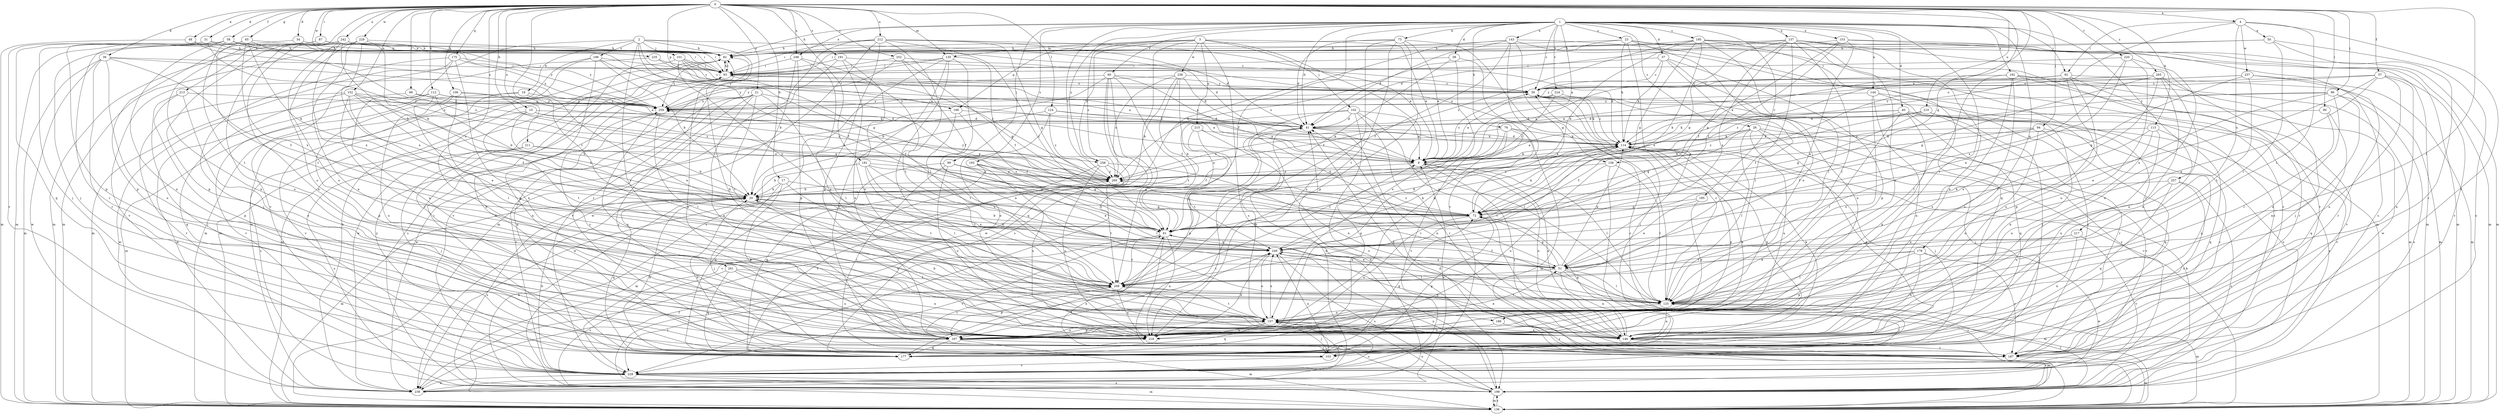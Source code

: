 strict digraph  {
0;
1;
2;
3;
4;
9;
10;
17;
19;
20;
21;
23;
26;
30;
31;
34;
36;
37;
38;
40;
41;
48;
50;
51;
57;
58;
60;
61;
65;
72;
73;
76;
82;
87;
90;
92;
93;
94;
96;
98;
99;
101;
102;
103;
106;
112;
113;
114;
124;
125;
135;
136;
137;
143;
144;
146;
152;
153;
156;
157;
166;
167;
175;
176;
177;
181;
185;
186;
187;
191;
192;
193;
195;
196;
198;
208;
210;
211;
212;
213;
215;
217;
218;
220;
224;
228;
229;
235;
236;
237;
238;
242;
248;
249;
252;
257;
258;
259;
261;
265;
269;
0 -> 4  [label=a];
0 -> 9  [label=a];
0 -> 10  [label=b];
0 -> 17  [label=b];
0 -> 21  [label=c];
0 -> 31  [label=d];
0 -> 34  [label=d];
0 -> 36  [label=d];
0 -> 48  [label=e];
0 -> 57  [label=f];
0 -> 58  [label=f];
0 -> 65  [label=g];
0 -> 72  [label=g];
0 -> 87  [label=i];
0 -> 90  [label=i];
0 -> 94  [label=j];
0 -> 96  [label=j];
0 -> 98  [label=j];
0 -> 106  [label=k];
0 -> 112  [label=k];
0 -> 113  [label=k];
0 -> 124  [label=l];
0 -> 125  [label=l];
0 -> 135  [label=m];
0 -> 152  [label=o];
0 -> 166  [label=p];
0 -> 175  [label=q];
0 -> 181  [label=r];
0 -> 191  [label=s];
0 -> 208  [label=t];
0 -> 210  [label=u];
0 -> 211  [label=u];
0 -> 212  [label=u];
0 -> 213  [label=u];
0 -> 220  [label=v];
0 -> 229  [label=w];
0 -> 235  [label=w];
0 -> 242  [label=x];
0 -> 248  [label=x];
0 -> 252  [label=y];
0 -> 261  [label=z];
0 -> 265  [label=z];
1 -> 9  [label=a];
1 -> 23  [label=c];
1 -> 26  [label=c];
1 -> 30  [label=c];
1 -> 37  [label=d];
1 -> 38  [label=d];
1 -> 40  [label=d];
1 -> 41  [label=d];
1 -> 60  [label=f];
1 -> 61  [label=f];
1 -> 73  [label=h];
1 -> 76  [label=h];
1 -> 82  [label=h];
1 -> 92  [label=i];
1 -> 99  [label=j];
1 -> 137  [label=n];
1 -> 143  [label=n];
1 -> 144  [label=n];
1 -> 153  [label=o];
1 -> 176  [label=q];
1 -> 185  [label=r];
1 -> 186  [label=r];
1 -> 192  [label=s];
1 -> 193  [label=s];
1 -> 195  [label=s];
1 -> 224  [label=v];
1 -> 248  [label=x];
1 -> 257  [label=y];
1 -> 258  [label=y];
1 -> 269  [label=z];
2 -> 19  [label=b];
2 -> 61  [label=f];
2 -> 72  [label=g];
2 -> 82  [label=h];
2 -> 101  [label=j];
2 -> 156  [label=o];
2 -> 186  [label=r];
2 -> 187  [label=r];
2 -> 196  [label=s];
2 -> 228  [label=v];
3 -> 9  [label=a];
3 -> 102  [label=j];
3 -> 135  [label=m];
3 -> 146  [label=n];
3 -> 166  [label=p];
3 -> 198  [label=s];
3 -> 215  [label=u];
3 -> 228  [label=v];
3 -> 236  [label=w];
3 -> 258  [label=y];
3 -> 269  [label=z];
4 -> 50  [label=e];
4 -> 92  [label=i];
4 -> 125  [label=l];
4 -> 156  [label=o];
4 -> 187  [label=r];
4 -> 217  [label=u];
4 -> 237  [label=w];
9 -> 30  [label=c];
9 -> 114  [label=k];
9 -> 125  [label=l];
9 -> 146  [label=n];
9 -> 187  [label=r];
9 -> 269  [label=z];
10 -> 20  [label=b];
10 -> 41  [label=d];
10 -> 198  [label=s];
10 -> 208  [label=t];
10 -> 258  [label=y];
10 -> 269  [label=z];
17 -> 20  [label=b];
17 -> 51  [label=e];
17 -> 103  [label=j];
17 -> 167  [label=p];
17 -> 208  [label=t];
19 -> 51  [label=e];
19 -> 136  [label=m];
19 -> 228  [label=v];
19 -> 259  [label=y];
20 -> 72  [label=g];
20 -> 136  [label=m];
20 -> 177  [label=q];
20 -> 198  [label=s];
20 -> 218  [label=u];
20 -> 249  [label=x];
21 -> 72  [label=g];
21 -> 125  [label=l];
21 -> 146  [label=n];
21 -> 177  [label=q];
21 -> 187  [label=r];
21 -> 208  [label=t];
21 -> 238  [label=w];
21 -> 259  [label=y];
23 -> 51  [label=e];
23 -> 82  [label=h];
23 -> 114  [label=k];
23 -> 136  [label=m];
23 -> 157  [label=o];
23 -> 228  [label=v];
23 -> 269  [label=z];
26 -> 9  [label=a];
26 -> 61  [label=f];
26 -> 103  [label=j];
26 -> 114  [label=k];
26 -> 125  [label=l];
26 -> 177  [label=q];
26 -> 218  [label=u];
26 -> 228  [label=v];
30 -> 93  [label=i];
30 -> 103  [label=j];
30 -> 114  [label=k];
30 -> 198  [label=s];
30 -> 259  [label=y];
31 -> 82  [label=h];
31 -> 93  [label=i];
31 -> 177  [label=q];
31 -> 228  [label=v];
31 -> 269  [label=z];
34 -> 9  [label=a];
34 -> 82  [label=h];
34 -> 103  [label=j];
36 -> 9  [label=a];
36 -> 61  [label=f];
36 -> 93  [label=i];
36 -> 136  [label=m];
36 -> 187  [label=r];
36 -> 218  [label=u];
36 -> 238  [label=w];
37 -> 30  [label=c];
37 -> 93  [label=i];
37 -> 114  [label=k];
37 -> 125  [label=l];
37 -> 167  [label=p];
37 -> 218  [label=u];
38 -> 61  [label=f];
38 -> 93  [label=i];
38 -> 157  [label=o];
38 -> 167  [label=p];
40 -> 41  [label=d];
40 -> 114  [label=k];
40 -> 125  [label=l];
40 -> 167  [label=p];
40 -> 177  [label=q];
40 -> 187  [label=r];
40 -> 198  [label=s];
40 -> 269  [label=z];
41 -> 114  [label=k];
41 -> 146  [label=n];
41 -> 157  [label=o];
41 -> 208  [label=t];
48 -> 82  [label=h];
48 -> 136  [label=m];
48 -> 259  [label=y];
50 -> 82  [label=h];
50 -> 93  [label=i];
50 -> 125  [label=l];
50 -> 187  [label=r];
50 -> 198  [label=s];
51 -> 61  [label=f];
51 -> 72  [label=g];
51 -> 114  [label=k];
51 -> 125  [label=l];
51 -> 136  [label=m];
51 -> 146  [label=n];
51 -> 198  [label=s];
51 -> 208  [label=t];
51 -> 249  [label=x];
57 -> 30  [label=c];
57 -> 51  [label=e];
57 -> 146  [label=n];
57 -> 187  [label=r];
57 -> 218  [label=u];
57 -> 249  [label=x];
57 -> 259  [label=y];
58 -> 82  [label=h];
58 -> 93  [label=i];
58 -> 103  [label=j];
58 -> 167  [label=p];
58 -> 208  [label=t];
58 -> 218  [label=u];
58 -> 259  [label=y];
60 -> 20  [label=b];
60 -> 30  [label=c];
60 -> 51  [label=e];
60 -> 177  [label=q];
60 -> 198  [label=s];
60 -> 208  [label=t];
60 -> 238  [label=w];
60 -> 259  [label=y];
61 -> 20  [label=b];
61 -> 114  [label=k];
61 -> 187  [label=r];
61 -> 208  [label=t];
61 -> 218  [label=u];
61 -> 228  [label=v];
61 -> 249  [label=x];
65 -> 20  [label=b];
65 -> 82  [label=h];
65 -> 136  [label=m];
65 -> 187  [label=r];
65 -> 208  [label=t];
65 -> 249  [label=x];
65 -> 269  [label=z];
72 -> 61  [label=f];
72 -> 114  [label=k];
72 -> 218  [label=u];
72 -> 269  [label=z];
73 -> 9  [label=a];
73 -> 41  [label=d];
73 -> 82  [label=h];
73 -> 125  [label=l];
73 -> 167  [label=p];
73 -> 208  [label=t];
73 -> 218  [label=u];
76 -> 114  [label=k];
76 -> 136  [label=m];
76 -> 167  [label=p];
76 -> 208  [label=t];
76 -> 228  [label=v];
76 -> 269  [label=z];
82 -> 93  [label=i];
82 -> 136  [label=m];
82 -> 259  [label=y];
87 -> 82  [label=h];
87 -> 93  [label=i];
87 -> 146  [label=n];
87 -> 167  [label=p];
90 -> 41  [label=d];
90 -> 125  [label=l];
90 -> 177  [label=q];
92 -> 9  [label=a];
92 -> 30  [label=c];
92 -> 114  [label=k];
92 -> 136  [label=m];
92 -> 167  [label=p];
92 -> 187  [label=r];
92 -> 218  [label=u];
93 -> 30  [label=c];
93 -> 61  [label=f];
93 -> 82  [label=h];
93 -> 136  [label=m];
93 -> 198  [label=s];
93 -> 218  [label=u];
93 -> 238  [label=w];
94 -> 61  [label=f];
94 -> 72  [label=g];
94 -> 114  [label=k];
94 -> 177  [label=q];
94 -> 187  [label=r];
94 -> 218  [label=u];
96 -> 51  [label=e];
96 -> 146  [label=n];
96 -> 157  [label=o];
96 -> 198  [label=s];
96 -> 259  [label=y];
96 -> 269  [label=z];
98 -> 238  [label=w];
98 -> 259  [label=y];
98 -> 269  [label=z];
99 -> 51  [label=e];
99 -> 72  [label=g];
99 -> 103  [label=j];
99 -> 177  [label=q];
99 -> 218  [label=u];
99 -> 269  [label=z];
101 -> 9  [label=a];
101 -> 30  [label=c];
101 -> 93  [label=i];
101 -> 187  [label=r];
101 -> 249  [label=x];
101 -> 269  [label=z];
102 -> 9  [label=a];
102 -> 20  [label=b];
102 -> 41  [label=d];
102 -> 125  [label=l];
102 -> 187  [label=r];
102 -> 198  [label=s];
102 -> 218  [label=u];
103 -> 20  [label=b];
103 -> 72  [label=g];
103 -> 82  [label=h];
103 -> 228  [label=v];
103 -> 249  [label=x];
106 -> 72  [label=g];
106 -> 125  [label=l];
106 -> 167  [label=p];
106 -> 218  [label=u];
106 -> 259  [label=y];
112 -> 9  [label=a];
112 -> 61  [label=f];
112 -> 146  [label=n];
112 -> 228  [label=v];
112 -> 238  [label=w];
112 -> 259  [label=y];
113 -> 114  [label=k];
113 -> 146  [label=n];
113 -> 177  [label=q];
113 -> 218  [label=u];
113 -> 249  [label=x];
114 -> 9  [label=a];
114 -> 30  [label=c];
114 -> 41  [label=d];
114 -> 103  [label=j];
114 -> 146  [label=n];
114 -> 167  [label=p];
114 -> 208  [label=t];
124 -> 9  [label=a];
124 -> 41  [label=d];
124 -> 157  [label=o];
124 -> 238  [label=w];
124 -> 269  [label=z];
125 -> 30  [label=c];
125 -> 103  [label=j];
125 -> 136  [label=m];
125 -> 146  [label=n];
125 -> 157  [label=o];
135 -> 61  [label=f];
135 -> 93  [label=i];
135 -> 146  [label=n];
135 -> 157  [label=o];
135 -> 187  [label=r];
135 -> 198  [label=s];
135 -> 259  [label=y];
136 -> 30  [label=c];
136 -> 41  [label=d];
136 -> 198  [label=s];
137 -> 41  [label=d];
137 -> 61  [label=f];
137 -> 72  [label=g];
137 -> 82  [label=h];
137 -> 125  [label=l];
137 -> 136  [label=m];
137 -> 146  [label=n];
137 -> 157  [label=o];
137 -> 208  [label=t];
137 -> 228  [label=v];
137 -> 249  [label=x];
143 -> 20  [label=b];
143 -> 41  [label=d];
143 -> 61  [label=f];
143 -> 72  [label=g];
143 -> 82  [label=h];
143 -> 136  [label=m];
143 -> 198  [label=s];
143 -> 228  [label=v];
144 -> 103  [label=j];
144 -> 146  [label=n];
144 -> 157  [label=o];
144 -> 187  [label=r];
144 -> 259  [label=y];
146 -> 9  [label=a];
146 -> 72  [label=g];
146 -> 114  [label=k];
146 -> 187  [label=r];
146 -> 198  [label=s];
152 -> 20  [label=b];
152 -> 51  [label=e];
152 -> 61  [label=f];
152 -> 114  [label=k];
152 -> 146  [label=n];
152 -> 177  [label=q];
152 -> 228  [label=v];
152 -> 259  [label=y];
153 -> 51  [label=e];
153 -> 61  [label=f];
153 -> 72  [label=g];
153 -> 82  [label=h];
153 -> 136  [label=m];
153 -> 198  [label=s];
156 -> 103  [label=j];
156 -> 125  [label=l];
156 -> 218  [label=u];
156 -> 269  [label=z];
157 -> 82  [label=h];
157 -> 103  [label=j];
157 -> 146  [label=n];
157 -> 167  [label=p];
157 -> 177  [label=q];
157 -> 208  [label=t];
157 -> 218  [label=u];
157 -> 249  [label=x];
166 -> 41  [label=d];
166 -> 61  [label=f];
166 -> 208  [label=t];
166 -> 228  [label=v];
167 -> 51  [label=e];
167 -> 103  [label=j];
167 -> 136  [label=m];
167 -> 157  [label=o];
167 -> 177  [label=q];
167 -> 208  [label=t];
167 -> 259  [label=y];
175 -> 93  [label=i];
175 -> 103  [label=j];
175 -> 136  [label=m];
175 -> 146  [label=n];
175 -> 218  [label=u];
175 -> 259  [label=y];
176 -> 51  [label=e];
176 -> 125  [label=l];
176 -> 146  [label=n];
176 -> 167  [label=p];
176 -> 187  [label=r];
176 -> 238  [label=w];
177 -> 9  [label=a];
177 -> 20  [label=b];
177 -> 72  [label=g];
177 -> 93  [label=i];
177 -> 249  [label=x];
177 -> 259  [label=y];
177 -> 269  [label=z];
181 -> 20  [label=b];
181 -> 72  [label=g];
181 -> 125  [label=l];
181 -> 208  [label=t];
181 -> 249  [label=x];
181 -> 269  [label=z];
185 -> 51  [label=e];
185 -> 72  [label=g];
185 -> 157  [label=o];
186 -> 136  [label=m];
186 -> 187  [label=r];
186 -> 218  [label=u];
187 -> 41  [label=d];
187 -> 136  [label=m];
191 -> 93  [label=i];
191 -> 114  [label=k];
191 -> 146  [label=n];
191 -> 157  [label=o];
191 -> 228  [label=v];
192 -> 30  [label=c];
192 -> 125  [label=l];
192 -> 136  [label=m];
192 -> 146  [label=n];
192 -> 218  [label=u];
192 -> 228  [label=v];
192 -> 238  [label=w];
193 -> 72  [label=g];
193 -> 125  [label=l];
193 -> 177  [label=q];
193 -> 218  [label=u];
193 -> 269  [label=z];
195 -> 20  [label=b];
195 -> 72  [label=g];
195 -> 82  [label=h];
195 -> 125  [label=l];
195 -> 136  [label=m];
195 -> 177  [label=q];
195 -> 187  [label=r];
195 -> 249  [label=x];
195 -> 269  [label=z];
196 -> 9  [label=a];
196 -> 20  [label=b];
196 -> 93  [label=i];
196 -> 136  [label=m];
196 -> 167  [label=p];
196 -> 238  [label=w];
198 -> 20  [label=b];
198 -> 61  [label=f];
198 -> 114  [label=k];
198 -> 125  [label=l];
198 -> 136  [label=m];
198 -> 157  [label=o];
198 -> 249  [label=x];
208 -> 125  [label=l];
208 -> 167  [label=p];
208 -> 218  [label=u];
208 -> 228  [label=v];
210 -> 20  [label=b];
210 -> 41  [label=d];
210 -> 72  [label=g];
210 -> 114  [label=k];
210 -> 146  [label=n];
210 -> 177  [label=q];
210 -> 228  [label=v];
211 -> 9  [label=a];
211 -> 20  [label=b];
211 -> 103  [label=j];
211 -> 198  [label=s];
212 -> 9  [label=a];
212 -> 41  [label=d];
212 -> 61  [label=f];
212 -> 72  [label=g];
212 -> 82  [label=h];
212 -> 93  [label=i];
212 -> 125  [label=l];
212 -> 136  [label=m];
212 -> 167  [label=p];
212 -> 238  [label=w];
213 -> 103  [label=j];
213 -> 167  [label=p];
213 -> 218  [label=u];
213 -> 259  [label=y];
215 -> 61  [label=f];
215 -> 114  [label=k];
215 -> 146  [label=n];
215 -> 167  [label=p];
217 -> 146  [label=n];
217 -> 208  [label=t];
217 -> 228  [label=v];
217 -> 249  [label=x];
218 -> 20  [label=b];
218 -> 114  [label=k];
218 -> 249  [label=x];
220 -> 51  [label=e];
220 -> 93  [label=i];
220 -> 146  [label=n];
220 -> 218  [label=u];
220 -> 249  [label=x];
224 -> 9  [label=a];
224 -> 198  [label=s];
224 -> 259  [label=y];
224 -> 269  [label=z];
228 -> 20  [label=b];
228 -> 30  [label=c];
228 -> 41  [label=d];
228 -> 136  [label=m];
228 -> 157  [label=o];
228 -> 198  [label=s];
228 -> 238  [label=w];
229 -> 20  [label=b];
229 -> 82  [label=h];
229 -> 136  [label=m];
229 -> 146  [label=n];
229 -> 157  [label=o];
229 -> 249  [label=x];
235 -> 30  [label=c];
235 -> 93  [label=i];
235 -> 228  [label=v];
236 -> 20  [label=b];
236 -> 30  [label=c];
236 -> 41  [label=d];
236 -> 61  [label=f];
236 -> 249  [label=x];
236 -> 259  [label=y];
236 -> 269  [label=z];
237 -> 30  [label=c];
237 -> 72  [label=g];
237 -> 136  [label=m];
237 -> 187  [label=r];
237 -> 208  [label=t];
237 -> 269  [label=z];
238 -> 9  [label=a];
238 -> 41  [label=d];
238 -> 61  [label=f];
238 -> 82  [label=h];
238 -> 157  [label=o];
242 -> 20  [label=b];
242 -> 30  [label=c];
242 -> 82  [label=h];
242 -> 136  [label=m];
242 -> 146  [label=n];
242 -> 157  [label=o];
242 -> 167  [label=p];
242 -> 218  [label=u];
242 -> 249  [label=x];
242 -> 259  [label=y];
248 -> 20  [label=b];
248 -> 93  [label=i];
248 -> 157  [label=o];
248 -> 167  [label=p];
248 -> 208  [label=t];
249 -> 51  [label=e];
249 -> 114  [label=k];
249 -> 146  [label=n];
249 -> 157  [label=o];
249 -> 198  [label=s];
249 -> 208  [label=t];
252 -> 41  [label=d];
252 -> 61  [label=f];
252 -> 72  [label=g];
252 -> 93  [label=i];
252 -> 228  [label=v];
257 -> 20  [label=b];
257 -> 146  [label=n];
257 -> 177  [label=q];
257 -> 187  [label=r];
257 -> 198  [label=s];
258 -> 125  [label=l];
258 -> 136  [label=m];
258 -> 218  [label=u];
258 -> 228  [label=v];
258 -> 269  [label=z];
259 -> 41  [label=d];
259 -> 125  [label=l];
259 -> 218  [label=u];
261 -> 146  [label=n];
261 -> 177  [label=q];
261 -> 198  [label=s];
261 -> 208  [label=t];
261 -> 218  [label=u];
265 -> 9  [label=a];
265 -> 30  [label=c];
265 -> 72  [label=g];
265 -> 103  [label=j];
265 -> 125  [label=l];
265 -> 146  [label=n];
265 -> 218  [label=u];
269 -> 20  [label=b];
269 -> 208  [label=t];
269 -> 259  [label=y];
}
